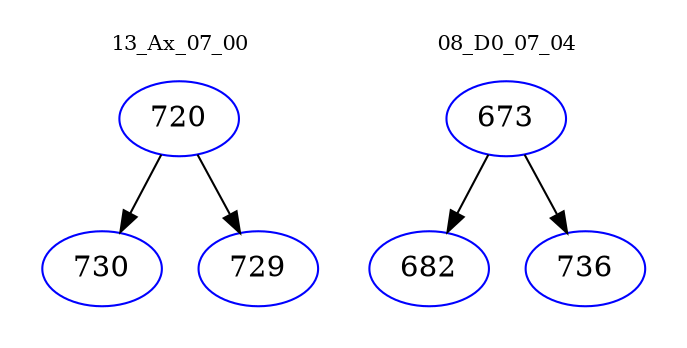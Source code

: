digraph{
subgraph cluster_0 {
color = white
label = "13_Ax_07_00";
fontsize=10;
T0_720 [label="720", color="blue"]
T0_720 -> T0_730 [color="black"]
T0_730 [label="730", color="blue"]
T0_720 -> T0_729 [color="black"]
T0_729 [label="729", color="blue"]
}
subgraph cluster_1 {
color = white
label = "08_D0_07_04";
fontsize=10;
T1_673 [label="673", color="blue"]
T1_673 -> T1_682 [color="black"]
T1_682 [label="682", color="blue"]
T1_673 -> T1_736 [color="black"]
T1_736 [label="736", color="blue"]
}
}
